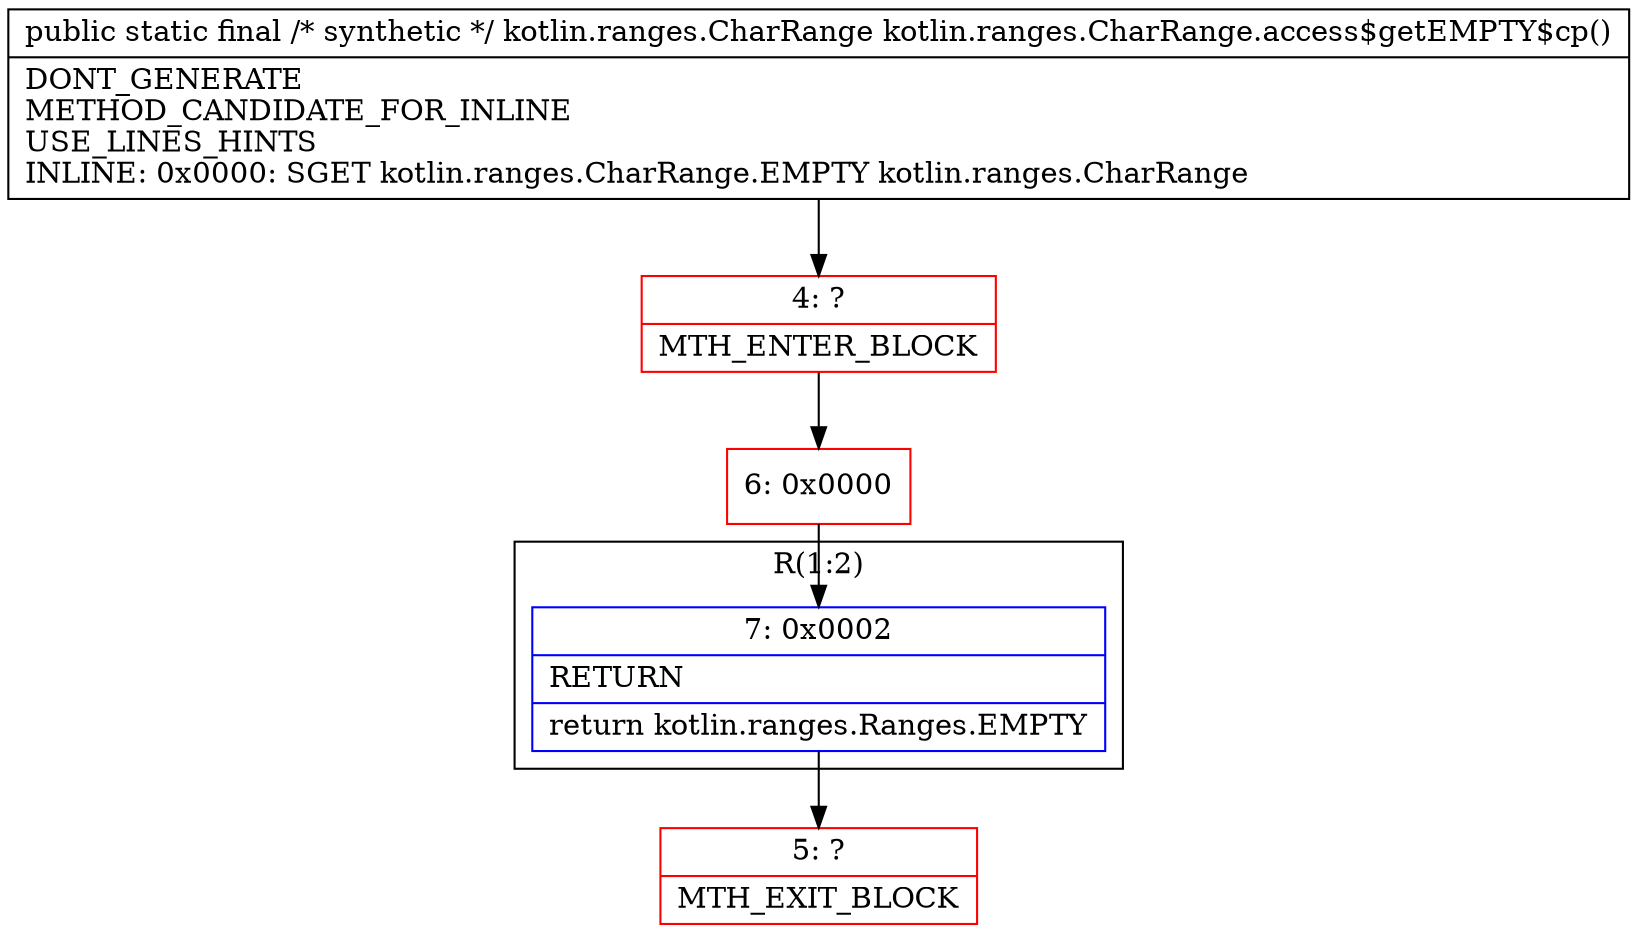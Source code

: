 digraph "CFG forkotlin.ranges.CharRange.access$getEMPTY$cp()Lkotlin\/ranges\/CharRange;" {
subgraph cluster_Region_1913012967 {
label = "R(1:2)";
node [shape=record,color=blue];
Node_7 [shape=record,label="{7\:\ 0x0002|RETURN\l|return kotlin.ranges.Ranges.EMPTY\l}"];
}
Node_4 [shape=record,color=red,label="{4\:\ ?|MTH_ENTER_BLOCK\l}"];
Node_6 [shape=record,color=red,label="{6\:\ 0x0000}"];
Node_5 [shape=record,color=red,label="{5\:\ ?|MTH_EXIT_BLOCK\l}"];
MethodNode[shape=record,label="{public static final \/* synthetic *\/ kotlin.ranges.CharRange kotlin.ranges.CharRange.access$getEMPTY$cp()  | DONT_GENERATE\lMETHOD_CANDIDATE_FOR_INLINE\lUSE_LINES_HINTS\lINLINE: 0x0000: SGET   kotlin.ranges.CharRange.EMPTY kotlin.ranges.CharRange\l}"];
MethodNode -> Node_4;Node_7 -> Node_5;
Node_4 -> Node_6;
Node_6 -> Node_7;
}


